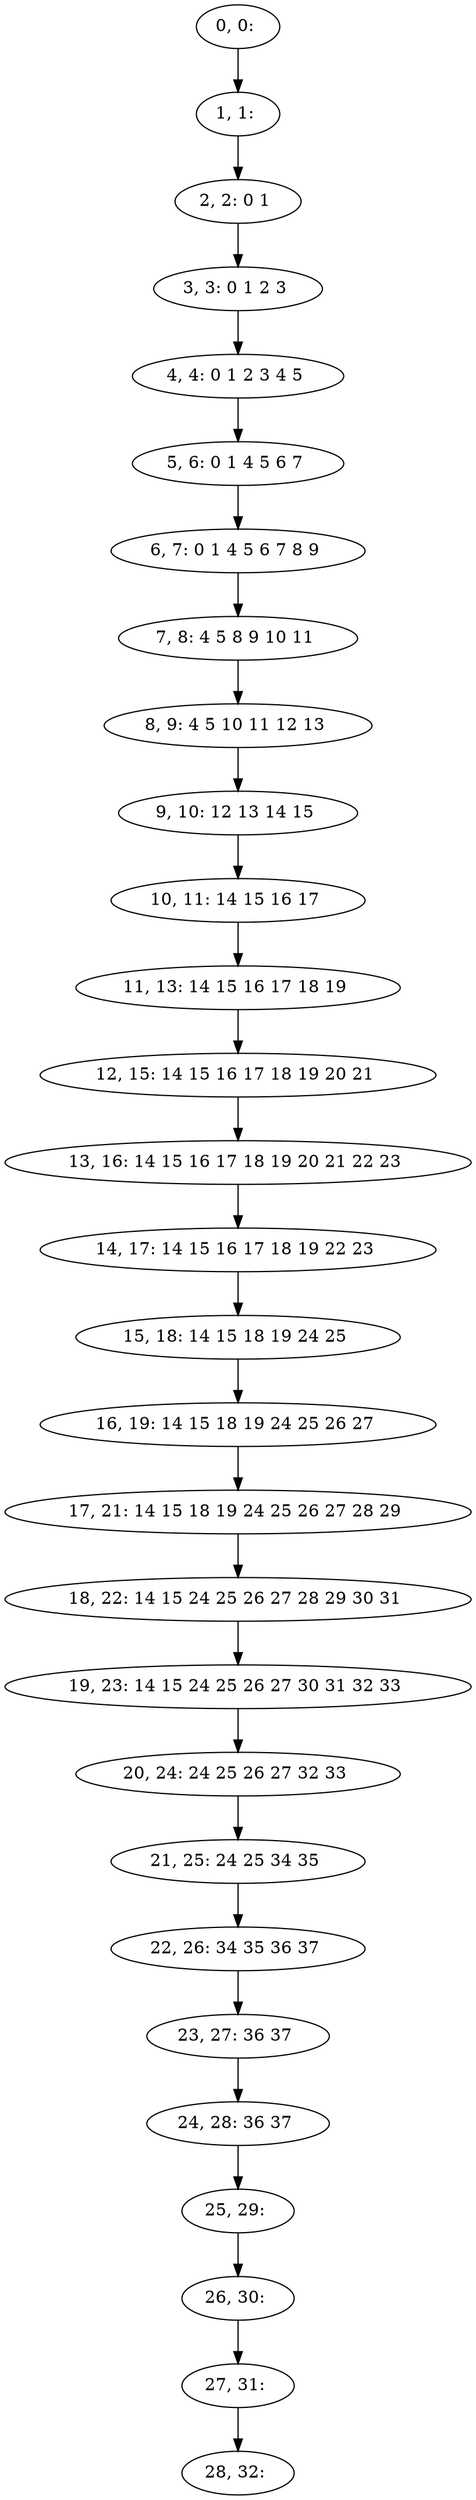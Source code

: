 digraph G {
0[label="0, 0: "];
1[label="1, 1: "];
2[label="2, 2: 0 1 "];
3[label="3, 3: 0 1 2 3 "];
4[label="4, 4: 0 1 2 3 4 5 "];
5[label="5, 6: 0 1 4 5 6 7 "];
6[label="6, 7: 0 1 4 5 6 7 8 9 "];
7[label="7, 8: 4 5 8 9 10 11 "];
8[label="8, 9: 4 5 10 11 12 13 "];
9[label="9, 10: 12 13 14 15 "];
10[label="10, 11: 14 15 16 17 "];
11[label="11, 13: 14 15 16 17 18 19 "];
12[label="12, 15: 14 15 16 17 18 19 20 21 "];
13[label="13, 16: 14 15 16 17 18 19 20 21 22 23 "];
14[label="14, 17: 14 15 16 17 18 19 22 23 "];
15[label="15, 18: 14 15 18 19 24 25 "];
16[label="16, 19: 14 15 18 19 24 25 26 27 "];
17[label="17, 21: 14 15 18 19 24 25 26 27 28 29 "];
18[label="18, 22: 14 15 24 25 26 27 28 29 30 31 "];
19[label="19, 23: 14 15 24 25 26 27 30 31 32 33 "];
20[label="20, 24: 24 25 26 27 32 33 "];
21[label="21, 25: 24 25 34 35 "];
22[label="22, 26: 34 35 36 37 "];
23[label="23, 27: 36 37 "];
24[label="24, 28: 36 37 "];
25[label="25, 29: "];
26[label="26, 30: "];
27[label="27, 31: "];
28[label="28, 32: "];
0->1 ;
1->2 ;
2->3 ;
3->4 ;
4->5 ;
5->6 ;
6->7 ;
7->8 ;
8->9 ;
9->10 ;
10->11 ;
11->12 ;
12->13 ;
13->14 ;
14->15 ;
15->16 ;
16->17 ;
17->18 ;
18->19 ;
19->20 ;
20->21 ;
21->22 ;
22->23 ;
23->24 ;
24->25 ;
25->26 ;
26->27 ;
27->28 ;
}
